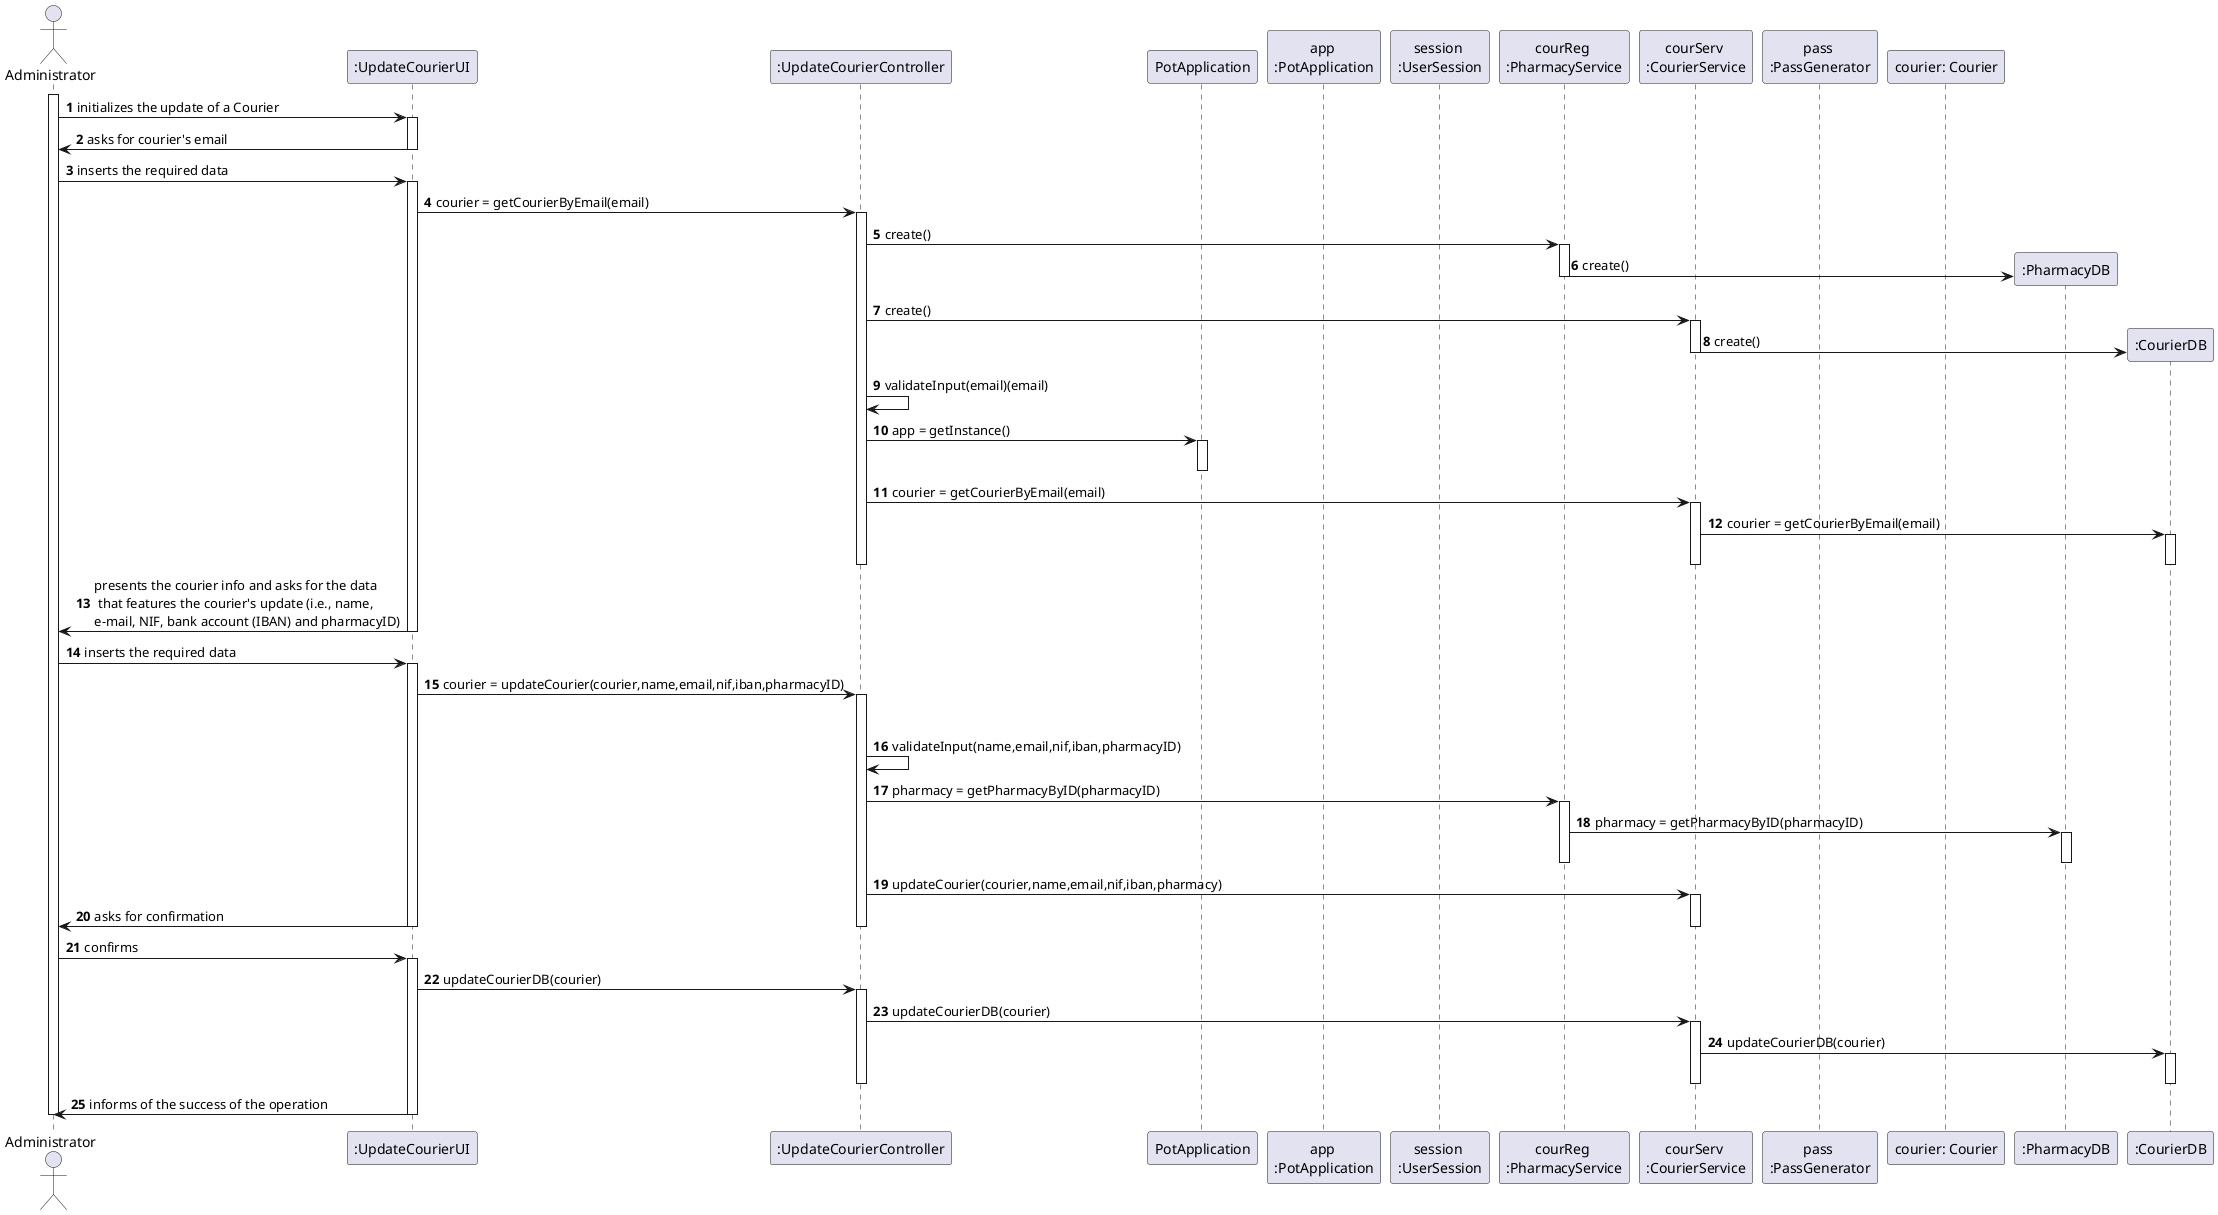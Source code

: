@startuml
autonumber
actor "Administrator" as ADMIN

participant ":UpdateCourierUI" as UI
participant ":UpdateCourierController" as CTRL
participant "PotApplication" as PA
participant "app \n:PotApplication" as APA
participant "session \n:UserSession" as US
participant "courReg \n:PharmacyService" as PR
participant "courServ \n:CourierService" as RF
participant "pass \n:PassGenerator" as PS
participant "courier: Courier" as CR
participant ":PharmacyDB" as PDB
participant ":CourierDB" as CDB

activate ADMIN

ADMIN -> UI : initializes the update of a Courier
activate UI
UI -> ADMIN : asks for courier's email
deactivate UI

ADMIN -> UI : inserts the required data
activate UI
UI -> CTRL : courier = getCourierByEmail(email)
activate CTRL
CTRL -> PR : create()
activate PR
PR -> PDB** : create()
deactivate PR
CTRL -> RF : create()
activate RF
RF -> CDB** : create()
deactivate RF

CTRL -> CTRL : validateInput(email)(email)
CTRL -> PA : app = getInstance()
activate PA
deactivate PA
CTRL -> RF : courier = getCourierByEmail(email)
activate RF
RF -> CDB : courier = getCourierByEmail(email)
activate CDB
deactivate RF
deactivate CDB
deactivate CTRL


UI -> ADMIN : presents the courier info and asks for the data\n that features the courier's update (i.e., name, \ne-mail, NIF, bank account (IBAN) and pharmacyID)
deactivate UI

ADMIN -> UI : inserts the required data
activate UI
UI -> CTRL : courier = updateCourier(courier,name,email,nif,iban,pharmacyID)
activate CTRL
deactivate US
CTRL -> CTRL : validateInput(name,email,nif,iban,pharmacyID)
CTRL -> PR : pharmacy = getPharmacyByID(pharmacyID)
activate PR
PR -> PDB : pharmacy = getPharmacyByID(pharmacyID)
activate PDB

deactivate PR
deactivate PDB
deactivate RF
CTRL -> RF : updateCourier(courier,name,email,nif,iban,pharmacy)
activate RF
UI -> ADMIN : asks for confirmation
deactivate RF
deactivate CTRL
deactivate UI
ADMIN -> UI : confirms
activate UI
UI -> CTRL : updateCourierDB(courier)
activate CTRL
CTRL -> RF : updateCourierDB(courier)
activate RF
RF -> CDB : updateCourierDB(courier)
activate CDB
deactivate CDB
deactivate RF
deactivate CTRL
UI -> ADMIN : informs of the success of the operation
deactivate UI

deactivate ADMIN

@enduml
